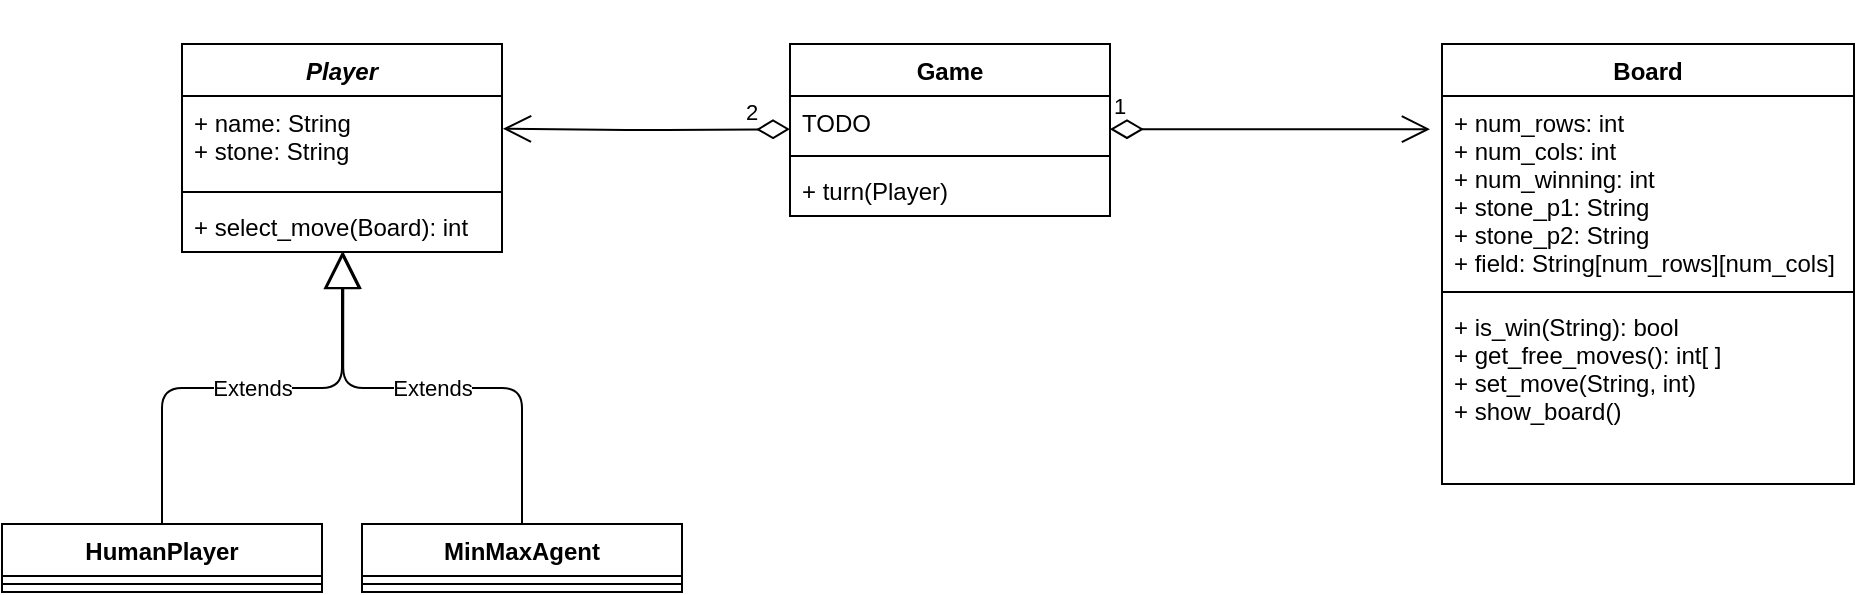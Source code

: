 <mxfile version="12.9.9" type="device"><diagram id="C5RBs43oDa-KdzZeNtuy" name="Page-1"><mxGraphModel dx="1344" dy="384" grid="1" gridSize="10" guides="1" tooltips="1" connect="1" arrows="1" fold="1" page="1" pageScale="1" pageWidth="827" pageHeight="1169" math="0" shadow="0"><root><mxCell id="WIyWlLk6GJQsqaUBKTNV-0"/><mxCell id="WIyWlLk6GJQsqaUBKTNV-1" parent="WIyWlLk6GJQsqaUBKTNV-0"/><mxCell id="WRuqpGMfzqYOVD43RN6Q-59" value="Game" style="swimlane;fontStyle=1;align=center;verticalAlign=top;childLayout=stackLayout;horizontal=1;startSize=26;horizontalStack=0;resizeParent=1;resizeParentMax=0;resizeLast=0;collapsible=1;marginBottom=0;" parent="WIyWlLk6GJQsqaUBKTNV-1" vertex="1"><mxGeometry x="334" y="50" width="160" height="86" as="geometry"/></mxCell><mxCell id="WRuqpGMfzqYOVD43RN6Q-60" value="TODO" style="text;strokeColor=none;fillColor=none;align=left;verticalAlign=top;spacingLeft=4;spacingRight=4;overflow=hidden;rotatable=0;points=[[0,0.5],[1,0.5]];portConstraint=eastwest;" parent="WRuqpGMfzqYOVD43RN6Q-59" vertex="1"><mxGeometry y="26" width="160" height="26" as="geometry"/></mxCell><mxCell id="WRuqpGMfzqYOVD43RN6Q-61" value="" style="line;strokeWidth=1;fillColor=none;align=left;verticalAlign=middle;spacingTop=-1;spacingLeft=3;spacingRight=3;rotatable=0;labelPosition=right;points=[];portConstraint=eastwest;" parent="WRuqpGMfzqYOVD43RN6Q-59" vertex="1"><mxGeometry y="52" width="160" height="8" as="geometry"/></mxCell><mxCell id="WRuqpGMfzqYOVD43RN6Q-62" value="+ turn(Player)" style="text;strokeColor=none;fillColor=none;align=left;verticalAlign=top;spacingLeft=4;spacingRight=4;overflow=hidden;rotatable=0;points=[[0,0.5],[1,0.5]];portConstraint=eastwest;" parent="WRuqpGMfzqYOVD43RN6Q-59" vertex="1"><mxGeometry y="60" width="160" height="26" as="geometry"/></mxCell><mxCell id="WRuqpGMfzqYOVD43RN6Q-63" value="1" style="endArrow=open;html=1;endSize=12;startArrow=diamondThin;startSize=14;startFill=0;edgeStyle=orthogonalEdgeStyle;align=left;verticalAlign=bottom;" parent="WIyWlLk6GJQsqaUBKTNV-1" edge="1"><mxGeometry x="-1" y="3" relative="1" as="geometry"><mxPoint x="494" y="92.58" as="sourcePoint"/><mxPoint x="654" y="92.58" as="targetPoint"/></mxGeometry></mxCell><mxCell id="WRuqpGMfzqYOVD43RN6Q-66" value="Extends" style="endArrow=block;endSize=16;endFill=0;html=1;exitX=0.5;exitY=0;exitDx=0;exitDy=0;entryX=0.5;entryY=1;entryDx=0;entryDy=0;edgeStyle=orthogonalEdgeStyle;" parent="WIyWlLk6GJQsqaUBKTNV-1" source="WRuqpGMfzqYOVD43RN6Q-24" target="WRuqpGMfzqYOVD43RN6Q-15" edge="1"><mxGeometry width="160" relative="1" as="geometry"><mxPoint x="-70" y="150" as="sourcePoint"/><mxPoint x="90" y="150" as="targetPoint"/></mxGeometry></mxCell><mxCell id="WRuqpGMfzqYOVD43RN6Q-68" value="Extends" style="endArrow=block;endSize=16;endFill=0;html=1;exitX=0.5;exitY=0;exitDx=0;exitDy=0;entryX=0.504;entryY=0.995;entryDx=0;entryDy=0;entryPerimeter=0;edgeStyle=orthogonalEdgeStyle;" parent="WIyWlLk6GJQsqaUBKTNV-1" source="WRuqpGMfzqYOVD43RN6Q-32" target="WRuqpGMfzqYOVD43RN6Q-18" edge="1"><mxGeometry width="160" relative="1" as="geometry"><mxPoint x="-70" y="150" as="sourcePoint"/><mxPoint x="90" y="150" as="targetPoint"/></mxGeometry></mxCell><mxCell id="WRuqpGMfzqYOVD43RN6Q-3" value="Board" style="swimlane;fontStyle=1;align=center;verticalAlign=top;childLayout=stackLayout;horizontal=1;startSize=26;horizontalStack=0;resizeParent=1;resizeParentMax=0;resizeLast=0;collapsible=1;marginBottom=0;" parent="WIyWlLk6GJQsqaUBKTNV-1" vertex="1"><mxGeometry x="660" y="50" width="206" height="220" as="geometry"/></mxCell><mxCell id="WRuqpGMfzqYOVD43RN6Q-4" value="+ num_rows: int&#10;+ num_cols: int&#10;+ num_winning: int&#10;+ stone_p1: String&#10;+ stone_p2: String&#10;+ field: String[num_rows][num_cols]&#10;&#10;" style="text;strokeColor=none;fillColor=none;align=left;verticalAlign=top;spacingLeft=4;spacingRight=4;overflow=hidden;rotatable=0;points=[[0,0.5],[1,0.5]];portConstraint=eastwest;" parent="WRuqpGMfzqYOVD43RN6Q-3" vertex="1"><mxGeometry y="26" width="206" height="94" as="geometry"/></mxCell><mxCell id="WRuqpGMfzqYOVD43RN6Q-5" value="" style="line;strokeWidth=1;fillColor=none;align=left;verticalAlign=middle;spacingTop=-1;spacingLeft=3;spacingRight=3;rotatable=0;labelPosition=right;points=[];portConstraint=eastwest;" parent="WRuqpGMfzqYOVD43RN6Q-3" vertex="1"><mxGeometry y="120" width="206" height="8" as="geometry"/></mxCell><mxCell id="WRuqpGMfzqYOVD43RN6Q-6" value="+ is_win(String): bool&#10;+ get_free_moves(): int[ ]&#10;+ set_move(String, int)&#10;+ show_board()&#10;&#10;" style="text;strokeColor=none;fillColor=none;align=left;verticalAlign=top;spacingLeft=4;spacingRight=4;overflow=hidden;rotatable=0;points=[[0,0.5],[1,0.5]];portConstraint=eastwest;" parent="WRuqpGMfzqYOVD43RN6Q-3" vertex="1"><mxGeometry y="128" width="206" height="92" as="geometry"/></mxCell><mxCell id="WRuqpGMfzqYOVD43RN6Q-15" value="Player" style="swimlane;fontStyle=3;align=center;verticalAlign=top;childLayout=stackLayout;horizontal=1;startSize=26;horizontalStack=0;resizeParent=1;resizeParentMax=0;resizeLast=0;collapsible=1;marginBottom=0;" parent="WIyWlLk6GJQsqaUBKTNV-1" vertex="1"><mxGeometry x="30" y="50" width="160" height="104" as="geometry"><mxRectangle x="480" y="180" width="70" height="26" as="alternateBounds"/></mxGeometry></mxCell><mxCell id="WRuqpGMfzqYOVD43RN6Q-16" value="+ name: String&#10;+ stone: String&#10;" style="text;strokeColor=none;fillColor=none;align=left;verticalAlign=top;spacingLeft=4;spacingRight=4;overflow=hidden;rotatable=0;points=[[0,0.5],[1,0.5]];portConstraint=eastwest;" parent="WRuqpGMfzqYOVD43RN6Q-15" vertex="1"><mxGeometry y="26" width="160" height="44" as="geometry"/></mxCell><mxCell id="WRuqpGMfzqYOVD43RN6Q-17" value="" style="line;strokeWidth=1;fillColor=none;align=left;verticalAlign=middle;spacingTop=-1;spacingLeft=3;spacingRight=3;rotatable=0;labelPosition=right;points=[];portConstraint=eastwest;" parent="WRuqpGMfzqYOVD43RN6Q-15" vertex="1"><mxGeometry y="70" width="160" height="8" as="geometry"/></mxCell><mxCell id="WRuqpGMfzqYOVD43RN6Q-18" value="+ select_move(Board): int" style="text;strokeColor=none;fillColor=none;align=left;verticalAlign=top;spacingLeft=4;spacingRight=4;overflow=hidden;rotatable=0;points=[[0,0.5],[1,0.5]];portConstraint=eastwest;" parent="WRuqpGMfzqYOVD43RN6Q-15" vertex="1"><mxGeometry y="78" width="160" height="26" as="geometry"/></mxCell><mxCell id="WRuqpGMfzqYOVD43RN6Q-24" value="HumanPlayer" style="swimlane;fontStyle=1;align=center;verticalAlign=top;childLayout=stackLayout;horizontal=1;startSize=26;horizontalStack=0;resizeParent=1;resizeParentMax=0;resizeLast=0;collapsible=1;marginBottom=0;" parent="WIyWlLk6GJQsqaUBKTNV-1" vertex="1"><mxGeometry x="-60" y="290" width="160" height="34" as="geometry"/></mxCell><mxCell id="WRuqpGMfzqYOVD43RN6Q-26" value="" style="line;strokeWidth=1;fillColor=none;align=left;verticalAlign=middle;spacingTop=-1;spacingLeft=3;spacingRight=3;rotatable=0;labelPosition=right;points=[];portConstraint=eastwest;" parent="WRuqpGMfzqYOVD43RN6Q-24" vertex="1"><mxGeometry y="26" width="160" height="8" as="geometry"/></mxCell><mxCell id="WRuqpGMfzqYOVD43RN6Q-72" value="2" style="endArrow=open;html=1;endSize=12;startArrow=diamondThin;startSize=14;startFill=0;edgeStyle=orthogonalEdgeStyle;align=left;verticalAlign=bottom;entryX=1.003;entryY=0.371;entryDx=0;entryDy=0;entryPerimeter=0;" parent="WIyWlLk6GJQsqaUBKTNV-1" target="WRuqpGMfzqYOVD43RN6Q-16" edge="1"><mxGeometry x="0.005" y="-48" relative="1" as="geometry"><mxPoint x="334" y="92.58" as="sourcePoint"/><mxPoint x="254" y="92.58" as="targetPoint"/><mxPoint as="offset"/></mxGeometry></mxCell><mxCell id="WRuqpGMfzqYOVD43RN6Q-32" value="MinMaxAgent" style="swimlane;fontStyle=1;align=center;verticalAlign=top;childLayout=stackLayout;horizontal=1;startSize=26;horizontalStack=0;resizeParent=1;resizeParentMax=0;resizeLast=0;collapsible=1;marginBottom=0;" parent="WIyWlLk6GJQsqaUBKTNV-1" vertex="1"><mxGeometry x="120" y="290" width="160" height="34" as="geometry"/></mxCell><mxCell id="WRuqpGMfzqYOVD43RN6Q-34" value="" style="line;strokeWidth=1;fillColor=none;align=left;verticalAlign=middle;spacingTop=-1;spacingLeft=3;spacingRight=3;rotatable=0;labelPosition=right;points=[];portConstraint=eastwest;" parent="WRuqpGMfzqYOVD43RN6Q-32" vertex="1"><mxGeometry y="26" width="160" height="8" as="geometry"/></mxCell></root></mxGraphModel></diagram></mxfile>
